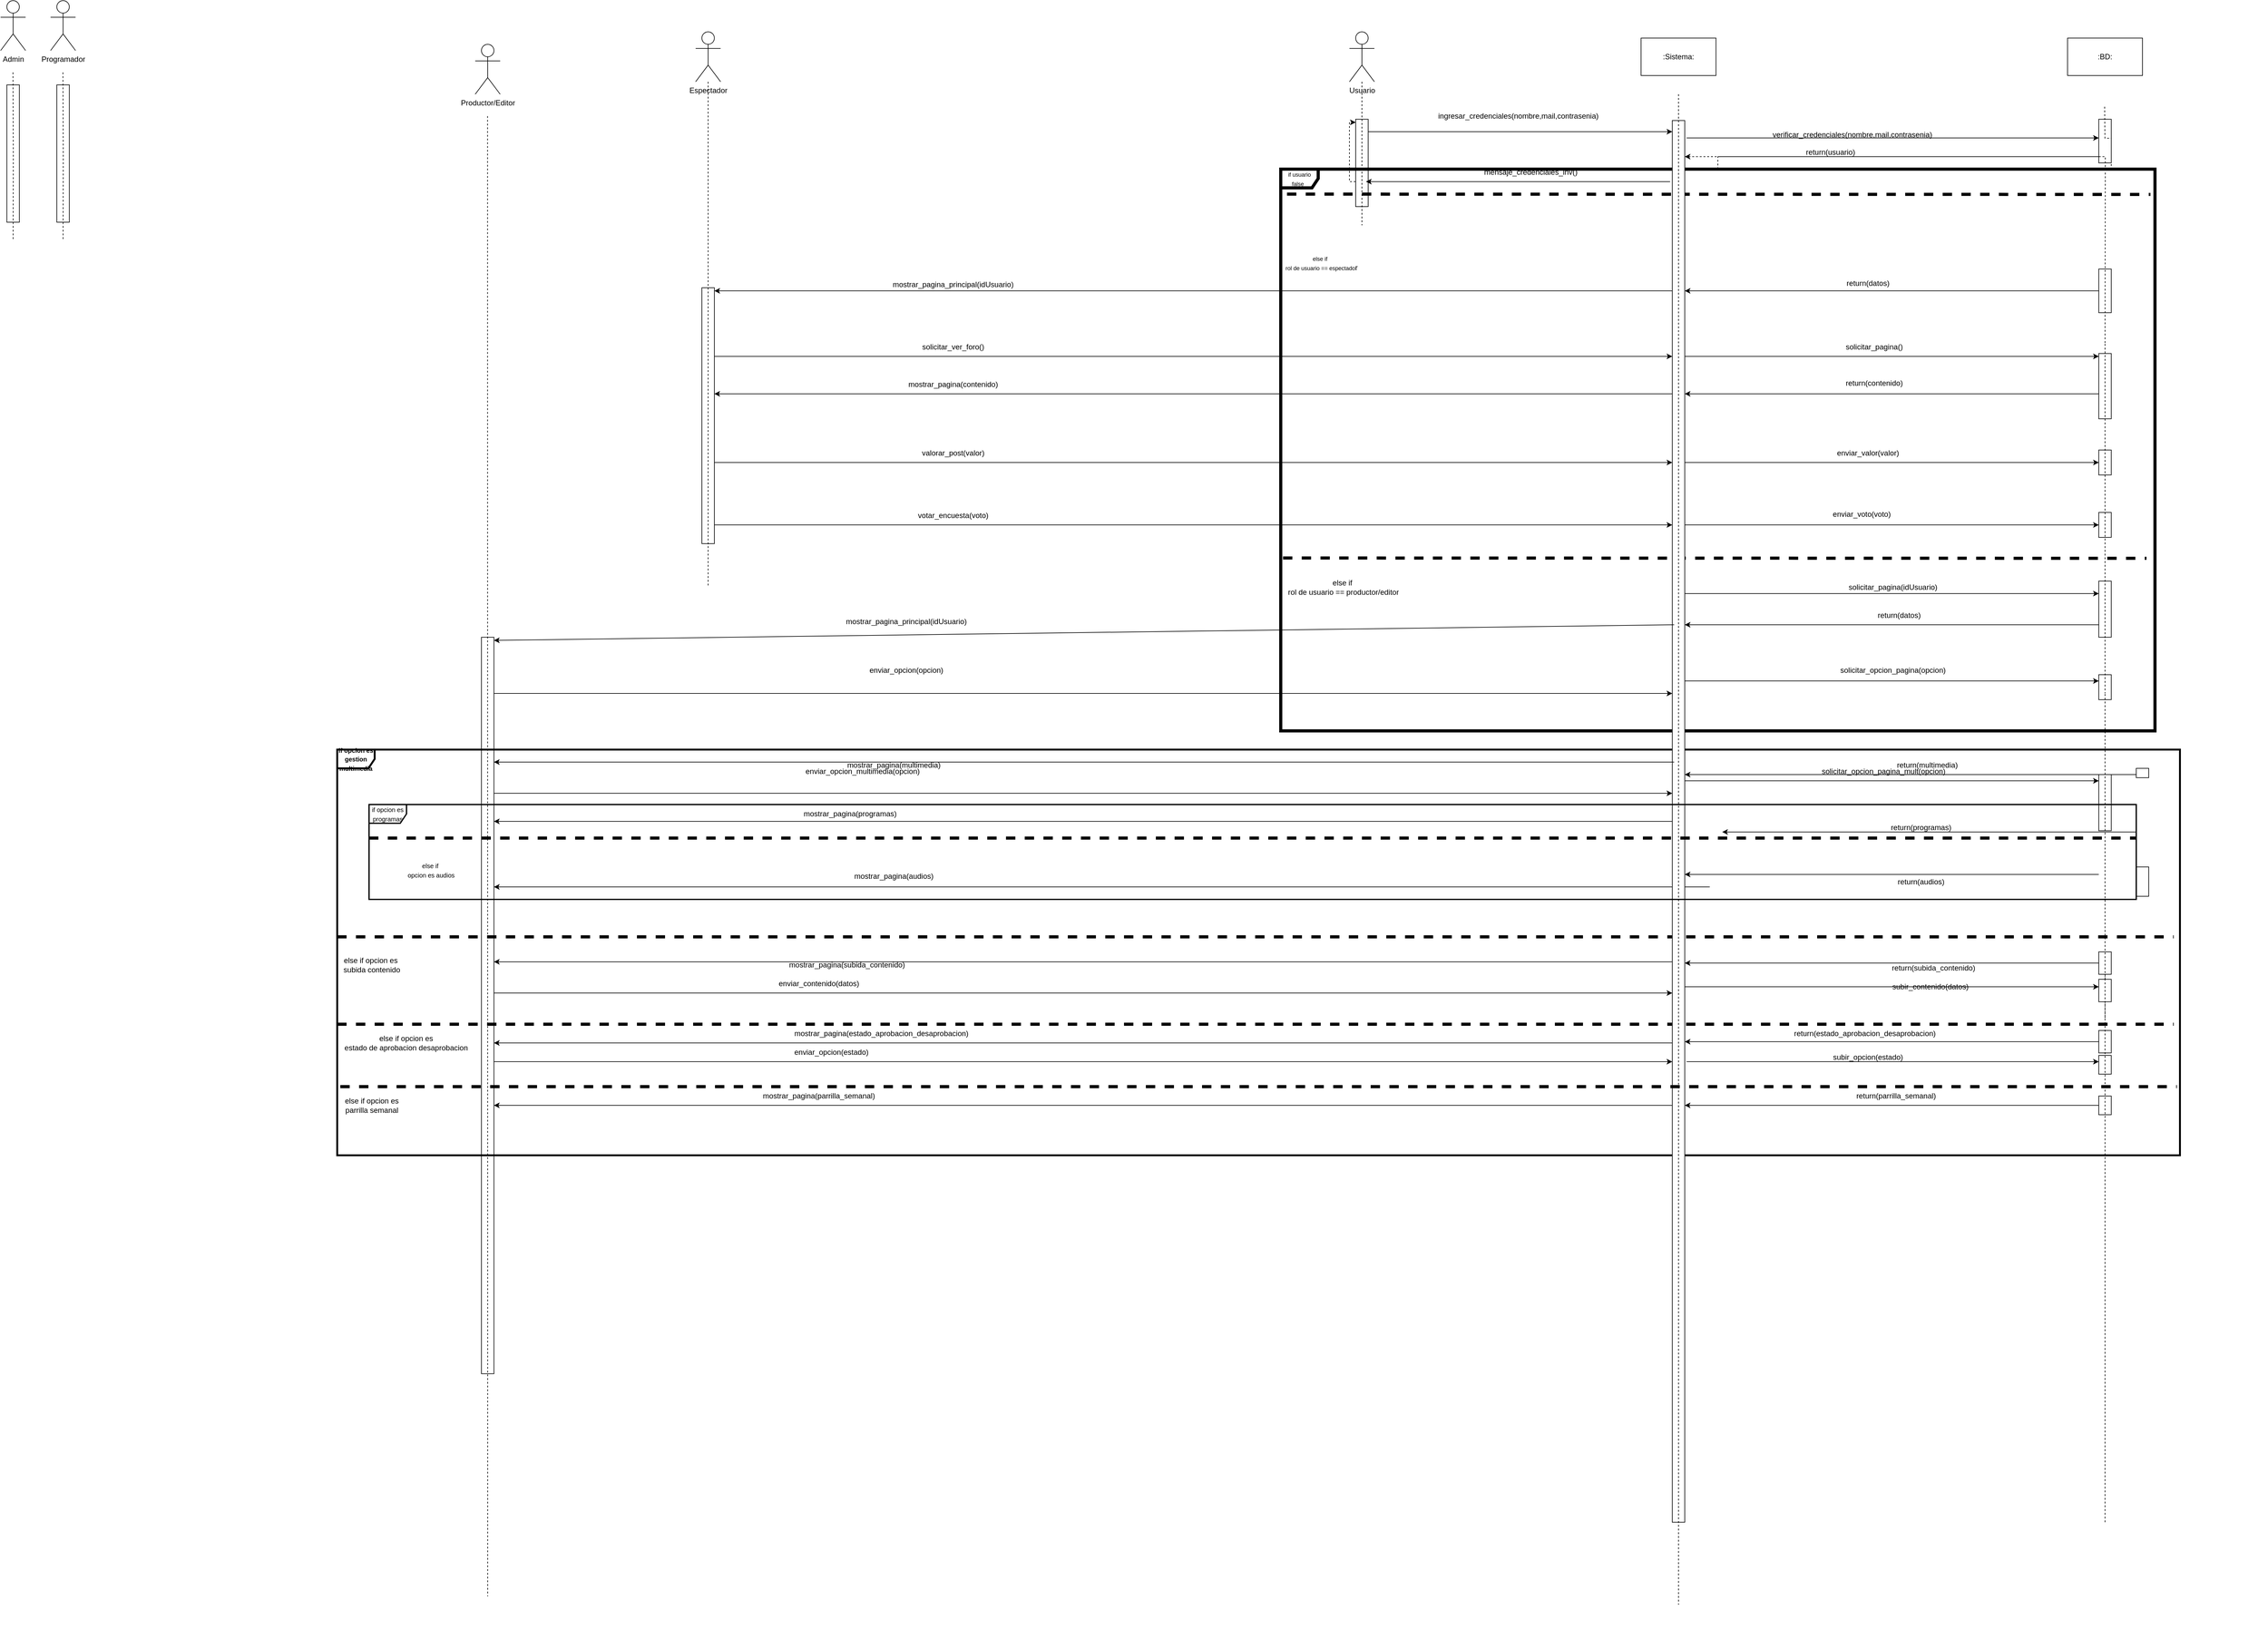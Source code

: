 <mxfile version="21.2.1" type="device">
  <diagram name="Página-1" id="pKiBWAQqA6CVJeAdgmXw">
    <mxGraphModel dx="8241" dy="3440" grid="1" gridSize="10" guides="1" tooltips="1" connect="1" arrows="1" fold="1" page="1" pageScale="1" pageWidth="827" pageHeight="1169" math="0" shadow="0">
      <root>
        <mxCell id="0" />
        <mxCell id="1" parent="0" />
        <mxCell id="tfNulbdYhHlzAYKFBbu_-43" value="" style="html=1;points=[];perimeter=orthogonalPerimeter;outlineConnect=0;targetShapes=umlLifeline;portConstraint=eastwest;newEdgeStyle={&quot;edgeStyle&quot;:&quot;elbowEdgeStyle&quot;,&quot;elbow&quot;:&quot;vertical&quot;,&quot;curved&quot;:0,&quot;rounded&quot;:0};" vertex="1" parent="1">
          <mxGeometry x="1440" y="1718" width="20" height="36" as="geometry" />
        </mxCell>
        <mxCell id="tfNulbdYhHlzAYKFBbu_-37" value="" style="html=1;points=[];perimeter=orthogonalPerimeter;outlineConnect=0;targetShapes=umlLifeline;portConstraint=eastwest;newEdgeStyle={&quot;edgeStyle&quot;:&quot;elbowEdgeStyle&quot;,&quot;elbow&quot;:&quot;vertical&quot;,&quot;curved&quot;:0,&quot;rounded&quot;:0};" vertex="1" parent="1">
          <mxGeometry x="1440" y="1674" width="20" height="36" as="geometry" />
        </mxCell>
        <mxCell id="BbnArA_xWf4wiXlr_4ND-65" value="" style="html=1;points=[];perimeter=orthogonalPerimeter;outlineConnect=0;targetShapes=umlLifeline;portConstraint=eastwest;newEdgeStyle={&quot;edgeStyle&quot;:&quot;elbowEdgeStyle&quot;,&quot;elbow&quot;:&quot;vertical&quot;,&quot;curved&quot;:0,&quot;rounded&quot;:0};" parent="1" vertex="1">
          <mxGeometry x="1440" y="1390" width="20" height="90" as="geometry" />
        </mxCell>
        <mxCell id="BbnArA_xWf4wiXlr_4ND-52" value="" style="html=1;points=[];perimeter=orthogonalPerimeter;outlineConnect=0;targetShapes=umlLifeline;portConstraint=eastwest;newEdgeStyle={&quot;edgeStyle&quot;:&quot;elbowEdgeStyle&quot;,&quot;elbow&quot;:&quot;vertical&quot;,&quot;curved&quot;:0,&quot;rounded&quot;:0};" parent="1" vertex="1">
          <mxGeometry x="1440" y="1230" width="20" height="40" as="geometry" />
        </mxCell>
        <mxCell id="BbnArA_xWf4wiXlr_4ND-39" value="" style="html=1;points=[];perimeter=orthogonalPerimeter;outlineConnect=0;targetShapes=umlLifeline;portConstraint=eastwest;newEdgeStyle={&quot;edgeStyle&quot;:&quot;elbowEdgeStyle&quot;,&quot;elbow&quot;:&quot;vertical&quot;,&quot;curved&quot;:0,&quot;rounded&quot;:0};" parent="1" vertex="1">
          <mxGeometry x="1440" y="1080" width="20" height="90" as="geometry" />
        </mxCell>
        <mxCell id="BbnArA_xWf4wiXlr_4ND-2" style="edgeStyle=orthogonalEdgeStyle;rounded=0;orthogonalLoop=1;jettySize=auto;html=1;curved=0;" parent="1" source="YQrRjfU5tZ9RThso51NI-51" target="YQrRjfU5tZ9RThso51NI-13" edge="1">
          <mxGeometry relative="1" as="geometry">
            <mxPoint x="565" y="615" as="targetPoint" />
            <Array as="points">
              <mxPoint y="720" />
              <mxPoint y="720" />
            </Array>
          </mxGeometry>
        </mxCell>
        <mxCell id="BbnArA_xWf4wiXlr_4ND-24" style="edgeStyle=orthogonalEdgeStyle;rounded=0;orthogonalLoop=1;jettySize=auto;html=1;curved=0;exitX=1;exitY=1;exitDx=0;exitDy=-5;exitPerimeter=0;" parent="1" source="YQrRjfU5tZ9RThso51NI-51" target="YQrRjfU5tZ9RThso51NI-13" edge="1">
          <mxGeometry relative="1" as="geometry">
            <mxPoint x="760" y="890" as="targetPoint" />
            <Array as="points">
              <mxPoint x="-777" y="890" />
            </Array>
          </mxGeometry>
        </mxCell>
        <mxCell id="BbnArA_xWf4wiXlr_4ND-29" style="edgeStyle=orthogonalEdgeStyle;rounded=0;orthogonalLoop=1;jettySize=auto;html=1;curved=0;exitX=1;exitY=1;exitDx=0;exitDy=-5;exitPerimeter=0;" parent="1" source="YQrRjfU5tZ9RThso51NI-51" target="YQrRjfU5tZ9RThso51NI-13" edge="1">
          <mxGeometry relative="1" as="geometry">
            <Array as="points">
              <mxPoint x="-777" y="990" />
            </Array>
          </mxGeometry>
        </mxCell>
        <mxCell id="YQrRjfU5tZ9RThso51NI-51" value="" style="html=1;points=[[0,0,0,0,5],[0,1,0,0,-5],[1,0,0,0,5],[1,1,0,0,-5]];perimeter=orthogonalPerimeter;outlineConnect=0;targetShapes=umlLifeline;portConstraint=eastwest;newEdgeStyle={&quot;curved&quot;:0,&quot;rounded&quot;:0};container=0;" parent="1" vertex="1">
          <mxGeometry x="-797" y="610" width="20" height="410" as="geometry" />
        </mxCell>
        <mxCell id="YQrRjfU5tZ9RThso51NI-1" value=":Sistema:" style="rounded=0;whiteSpace=wrap;html=1;" parent="1" vertex="1">
          <mxGeometry x="707" y="210" width="120" height="60" as="geometry" />
        </mxCell>
        <mxCell id="YQrRjfU5tZ9RThso51NI-2" value=":BD:" style="rounded=0;whiteSpace=wrap;html=1;" parent="1" vertex="1">
          <mxGeometry x="1390" y="210" width="120" height="60" as="geometry" />
        </mxCell>
        <mxCell id="YQrRjfU5tZ9RThso51NI-3" value="Usuario" style="shape=umlActor;verticalLabelPosition=bottom;verticalAlign=top;html=1;outlineConnect=0;" parent="1" vertex="1">
          <mxGeometry x="240" y="200" width="40" height="80" as="geometry" />
        </mxCell>
        <mxCell id="YQrRjfU5tZ9RThso51NI-8" value="" style="html=1;points=[[0,0,0,0,5],[0,1,0,0,-5],[1,0,0,0,5],[1,1,0,0,-5]];perimeter=orthogonalPerimeter;outlineConnect=0;targetShapes=umlLifeline;portConstraint=eastwest;newEdgeStyle={&quot;curved&quot;:0,&quot;rounded&quot;:0};" parent="1" vertex="1">
          <mxGeometry x="250" y="340" width="20" height="140" as="geometry" />
        </mxCell>
        <mxCell id="YQrRjfU5tZ9RThso51NI-11" value="" style="edgeStyle=orthogonalEdgeStyle;rounded=0;orthogonalLoop=1;jettySize=auto;html=1;dashed=1;endArrow=none;endFill=0;" parent="1" source="YQrRjfU5tZ9RThso51NI-3" edge="1">
          <mxGeometry relative="1" as="geometry">
            <mxPoint x="260" y="510" as="targetPoint" />
            <mxPoint x="259.8" y="320" as="sourcePoint" />
          </mxGeometry>
        </mxCell>
        <mxCell id="YQrRjfU5tZ9RThso51NI-21" style="edgeStyle=orthogonalEdgeStyle;rounded=0;orthogonalLoop=1;jettySize=auto;html=1;curved=0;" parent="1" target="YQrRjfU5tZ9RThso51NI-15" edge="1">
          <mxGeometry relative="1" as="geometry">
            <mxPoint x="1372.5" y="360" as="targetPoint" />
            <mxPoint x="780" y="370" as="sourcePoint" />
            <Array as="points">
              <mxPoint x="1260" y="370" />
              <mxPoint x="1260" y="370" />
            </Array>
          </mxGeometry>
        </mxCell>
        <mxCell id="YQrRjfU5tZ9RThso51NI-29" style="edgeStyle=orthogonalEdgeStyle;rounded=0;orthogonalLoop=1;jettySize=auto;html=1;curved=0;" parent="1" edge="1">
          <mxGeometry relative="1" as="geometry">
            <mxPoint x="266.5" y="440" as="targetPoint" />
            <mxPoint x="753.5" y="440" as="sourcePoint" />
          </mxGeometry>
        </mxCell>
        <mxCell id="YQrRjfU5tZ9RThso51NI-89" style="edgeStyle=orthogonalEdgeStyle;rounded=0;orthogonalLoop=1;jettySize=auto;html=1;curved=0;entryX=1;entryY=0;entryDx=0;entryDy=5;entryPerimeter=0;" parent="1" source="YQrRjfU5tZ9RThso51NI-13" target="YQrRjfU5tZ9RThso51NI-51" edge="1">
          <mxGeometry relative="1" as="geometry">
            <mxPoint x="352.561" y="720" as="targetPoint" />
            <Array as="points">
              <mxPoint x="370" y="615" />
              <mxPoint x="370" y="615" />
            </Array>
          </mxGeometry>
        </mxCell>
        <mxCell id="YQrRjfU5tZ9RThso51NI-24" style="edgeStyle=orthogonalEdgeStyle;rounded=0;orthogonalLoop=1;jettySize=auto;html=1;curved=0;dashed=1;" parent="1" source="YQrRjfU5tZ9RThso51NI-15" target="YQrRjfU5tZ9RThso51NI-13" edge="1">
          <mxGeometry relative="1" as="geometry">
            <mxPoint x="1100" y="470" as="targetPoint" />
            <mxPoint x="1430" y="390" as="sourcePoint" />
            <Array as="points">
              <mxPoint x="1090" y="400" />
              <mxPoint x="1090" y="400" />
            </Array>
          </mxGeometry>
        </mxCell>
        <mxCell id="YQrRjfU5tZ9RThso51NI-18" value="ingresar_credenciales(nombre,mail,contrasenia)" style="text;html=1;align=center;verticalAlign=middle;resizable=0;points=[];autosize=1;strokeColor=none;fillColor=none;" parent="1" vertex="1">
          <mxGeometry x="370" y="320" width="280" height="30" as="geometry" />
        </mxCell>
        <mxCell id="YQrRjfU5tZ9RThso51NI-19" style="edgeStyle=orthogonalEdgeStyle;rounded=0;orthogonalLoop=1;jettySize=auto;html=1;curved=0;" parent="1" source="YQrRjfU5tZ9RThso51NI-8" target="YQrRjfU5tZ9RThso51NI-13" edge="1">
          <mxGeometry relative="1" as="geometry">
            <Array as="points">
              <mxPoint x="390" y="360" />
              <mxPoint x="390" y="360" />
            </Array>
            <mxPoint x="750" y="345" as="targetPoint" />
          </mxGeometry>
        </mxCell>
        <mxCell id="YQrRjfU5tZ9RThso51NI-22" value="verificar_credenciales(nombre,mail,contrasenia)" style="text;html=1;align=center;verticalAlign=middle;resizable=0;points=[];autosize=1;strokeColor=none;fillColor=none;" parent="1" vertex="1">
          <mxGeometry x="905" y="350" width="280" height="30" as="geometry" />
        </mxCell>
        <mxCell id="YQrRjfU5tZ9RThso51NI-26" value="return(usuario)" style="text;html=1;align=center;verticalAlign=middle;resizable=0;points=[];autosize=1;strokeColor=none;fillColor=none;" parent="1" vertex="1">
          <mxGeometry x="960" y="378" width="100" height="30" as="geometry" />
        </mxCell>
        <mxCell id="YQrRjfU5tZ9RThso51NI-27" value="&lt;font style=&quot;font-size: 9px;&quot;&gt;if usuario false&amp;nbsp;&amp;nbsp;&lt;/font&gt;" style="shape=umlFrame;whiteSpace=wrap;html=1;pointerEvents=0;strokeWidth=5;" parent="1" vertex="1">
          <mxGeometry x="130" y="420" width="1400" height="900" as="geometry" />
        </mxCell>
        <mxCell id="YQrRjfU5tZ9RThso51NI-30" value="mensaje_credenciales_inv()" style="text;html=1;align=center;verticalAlign=middle;resizable=0;points=[];autosize=1;strokeColor=none;fillColor=none;" parent="1" vertex="1">
          <mxGeometry x="445" y="410" width="170" height="30" as="geometry" />
        </mxCell>
        <mxCell id="YQrRjfU5tZ9RThso51NI-31" value="&lt;font style=&quot;font-size: 9px;&quot;&gt;else if&amp;nbsp;&amp;nbsp;&lt;/font&gt;&lt;div&gt;&lt;font style=&quot;font-size: 9px;&quot;&gt;rol de usuario == espectado&lt;/font&gt;r&lt;/div&gt;" style="text;html=1;align=center;verticalAlign=middle;resizable=0;points=[];autosize=1;strokeColor=none;fillColor=none;" parent="1" vertex="1">
          <mxGeometry x="125" y="550" width="140" height="40" as="geometry" />
        </mxCell>
        <mxCell id="YQrRjfU5tZ9RThso51NI-35" value="" style="endArrow=none;html=1;rounded=0;entryX=1.002;entryY=0.687;entryDx=0;entryDy=0;entryPerimeter=0;dashed=1;startSize=28;sourcePerimeterSpacing=5;curved=0;endSize=23;strokeWidth=5;" parent="1" edge="1">
          <mxGeometry width="50" height="50" relative="1" as="geometry">
            <mxPoint x="140" y="460" as="sourcePoint" />
            <mxPoint x="1522.76" y="460.53" as="targetPoint" />
          </mxGeometry>
        </mxCell>
        <mxCell id="YQrRjfU5tZ9RThso51NI-50" value="" style="endArrow=classic;html=1;rounded=0;entryX=0;entryY=0;entryDx=0;entryDy=5;entryPerimeter=0;dashed=1;" parent="1" target="YQrRjfU5tZ9RThso51NI-8" edge="1">
          <mxGeometry width="50" height="50" relative="1" as="geometry">
            <mxPoint x="250" y="440" as="sourcePoint" />
            <mxPoint x="240" y="350" as="targetPoint" />
            <Array as="points">
              <mxPoint x="240" y="440" />
              <mxPoint x="240" y="345" />
            </Array>
          </mxGeometry>
        </mxCell>
        <mxCell id="YQrRjfU5tZ9RThso51NI-62" value="" style="group" parent="1" connectable="0" vertex="1">
          <mxGeometry x="-1160" y="220" width="2870" height="2570" as="geometry" />
        </mxCell>
        <mxCell id="YQrRjfU5tZ9RThso51NI-63" value="" style="html=1;points=[[0,0,0,0,5],[0,1,0,0,-5],[1,0,0,0,5],[1,1,0,0,-5]];perimeter=orthogonalPerimeter;outlineConnect=0;targetShapes=umlLifeline;portConstraint=eastwest;newEdgeStyle={&quot;curved&quot;:0,&quot;rounded&quot;:0};" parent="YQrRjfU5tZ9RThso51NI-62" vertex="1">
          <mxGeometry x="10" y="950" width="20" height="1180" as="geometry" />
        </mxCell>
        <mxCell id="YQrRjfU5tZ9RThso51NI-64" value="" style="edgeStyle=orthogonalEdgeStyle;rounded=0;orthogonalLoop=1;jettySize=auto;html=1;dashed=1;endArrow=none;endFill=0;" parent="YQrRjfU5tZ9RThso51NI-62" edge="1">
          <mxGeometry relative="1" as="geometry">
            <mxPoint x="20" y="2486.667" as="targetPoint" />
            <mxPoint x="19.8" y="115" as="sourcePoint" />
            <Array as="points">
              <mxPoint x="20" y="480" />
              <mxPoint x="20" y="480" />
            </Array>
          </mxGeometry>
        </mxCell>
        <mxCell id="YQrRjfU5tZ9RThso51NI-65" value="Productor/Editor" style="shape=umlActor;verticalLabelPosition=bottom;verticalAlign=top;html=1;outlineConnect=0;" parent="YQrRjfU5tZ9RThso51NI-62" vertex="1">
          <mxGeometry width="40" height="80" as="geometry" />
        </mxCell>
        <mxCell id="BbnArA_xWf4wiXlr_4ND-49" value="" style="endArrow=classic;html=1;rounded=0;" parent="YQrRjfU5tZ9RThso51NI-62" target="YQrRjfU5tZ9RThso51NI-13" edge="1">
          <mxGeometry width="50" height="50" relative="1" as="geometry">
            <mxPoint x="30" y="1040" as="sourcePoint" />
            <mxPoint x="80" y="990" as="targetPoint" />
          </mxGeometry>
        </mxCell>
        <mxCell id="BbnArA_xWf4wiXlr_4ND-63" value="" style="endArrow=classic;html=1;rounded=0;" parent="YQrRjfU5tZ9RThso51NI-62" target="YQrRjfU5tZ9RThso51NI-13" edge="1">
          <mxGeometry width="50" height="50" relative="1" as="geometry">
            <mxPoint x="30" y="1200" as="sourcePoint" />
            <mxPoint x="80" y="1150" as="targetPoint" />
          </mxGeometry>
        </mxCell>
        <mxCell id="tfNulbdYhHlzAYKFBbu_-5" value="" style="endArrow=classic;html=1;rounded=0;" edge="1" parent="YQrRjfU5tZ9RThso51NI-62">
          <mxGeometry width="50" height="50" relative="1" as="geometry">
            <mxPoint x="1977" y="1350" as="sourcePoint" />
            <mxPoint x="30.0" y="1350" as="targetPoint" />
            <Array as="points">
              <mxPoint x="1000" y="1350" />
            </Array>
          </mxGeometry>
        </mxCell>
        <mxCell id="tfNulbdYhHlzAYKFBbu_-6" value="mostrar_pagina(audios)" style="text;html=1;align=center;verticalAlign=middle;resizable=0;points=[];autosize=1;strokeColor=none;fillColor=none;" vertex="1" parent="YQrRjfU5tZ9RThso51NI-62">
          <mxGeometry x="595" y="1318" width="150" height="30" as="geometry" />
        </mxCell>
        <mxCell id="tfNulbdYhHlzAYKFBbu_-13" value="&lt;font style=&quot;font-size: 10px;&quot;&gt;else if&amp;nbsp;&lt;br&gt;opcion es audios&lt;/font&gt;" style="text;html=1;align=center;verticalAlign=middle;resizable=0;points=[];autosize=1;strokeColor=none;fillColor=none;" vertex="1" parent="YQrRjfU5tZ9RThso51NI-62">
          <mxGeometry x="-121" y="1303" width="100" height="40" as="geometry" />
        </mxCell>
        <mxCell id="tfNulbdYhHlzAYKFBbu_-16" value="&lt;font style=&quot;font-size: 10px;&quot;&gt;&lt;b&gt;if opcion es gestion multimedia&lt;/b&gt;&lt;/font&gt;" style="shape=umlFrame;whiteSpace=wrap;html=1;pointerEvents=0;strokeWidth=3;" vertex="1" parent="YQrRjfU5tZ9RThso51NI-62">
          <mxGeometry x="-221" y="1130" width="2951" height="650" as="geometry" />
        </mxCell>
        <mxCell id="tfNulbdYhHlzAYKFBbu_-17" value="" style="endArrow=none;html=1;rounded=0;dashed=1;startSize=28;sourcePerimeterSpacing=5;curved=0;endSize=23;strokeWidth=5;exitX=0;exitY=0.354;exitDx=0;exitDy=0;exitPerimeter=0;" edge="1" parent="YQrRjfU5tZ9RThso51NI-62">
          <mxGeometry width="50" height="50" relative="1" as="geometry">
            <mxPoint x="-221" y="1430" as="sourcePoint" />
            <mxPoint x="2720" y="1430" as="targetPoint" />
          </mxGeometry>
        </mxCell>
        <mxCell id="tfNulbdYhHlzAYKFBbu_-20" value="else if opcion es&amp;nbsp;&lt;br&gt;subida contenido" style="text;html=1;align=center;verticalAlign=middle;resizable=0;points=[];autosize=1;strokeColor=none;fillColor=none;" vertex="1" parent="YQrRjfU5tZ9RThso51NI-62">
          <mxGeometry x="-221" y="1455" width="110" height="40" as="geometry" />
        </mxCell>
        <mxCell id="tfNulbdYhHlzAYKFBbu_-23" value="mostrar_pagina(multimedia)" style="text;html=1;align=center;verticalAlign=middle;resizable=0;points=[];autosize=1;strokeColor=none;fillColor=none;" vertex="1" parent="YQrRjfU5tZ9RThso51NI-62">
          <mxGeometry x="585" y="1140" width="170" height="30" as="geometry" />
        </mxCell>
        <mxCell id="BbnArA_xWf4wiXlr_4ND-72" style="edgeStyle=elbowEdgeStyle;rounded=0;orthogonalLoop=1;jettySize=auto;html=1;elbow=vertical;curved=0;" parent="YQrRjfU5tZ9RThso51NI-62" edge="1">
          <mxGeometry relative="1" as="geometry">
            <Array as="points">
              <mxPoint x="2150" y="1262" />
              <mxPoint x="2180" y="1262" />
              <mxPoint x="2330" y="1262" />
            </Array>
            <mxPoint x="2660" y="1262" as="sourcePoint" />
            <mxPoint x="1997" y="1262" as="targetPoint" />
          </mxGeometry>
        </mxCell>
        <mxCell id="BbnArA_xWf4wiXlr_4ND-73" value="return(programas)" style="text;html=1;align=center;verticalAlign=middle;resizable=0;points=[];autosize=1;strokeColor=none;fillColor=none;" parent="YQrRjfU5tZ9RThso51NI-62" vertex="1">
          <mxGeometry x="2255" y="1240" width="120" height="30" as="geometry" />
        </mxCell>
        <mxCell id="tfNulbdYhHlzAYKFBbu_-25" value="" style="html=1;points=[];perimeter=orthogonalPerimeter;outlineConnect=0;targetShapes=umlLifeline;portConstraint=eastwest;newEdgeStyle={&quot;edgeStyle&quot;:&quot;elbowEdgeStyle&quot;,&quot;elbow&quot;:&quot;vertical&quot;,&quot;curved&quot;:0,&quot;rounded&quot;:0};" vertex="1" parent="YQrRjfU5tZ9RThso51NI-62">
          <mxGeometry x="2660" y="1318" width="20" height="47" as="geometry" />
        </mxCell>
        <mxCell id="tfNulbdYhHlzAYKFBbu_-27" value="return(audios)" style="text;html=1;align=center;verticalAlign=middle;resizable=0;points=[];autosize=1;strokeColor=none;fillColor=none;" vertex="1" parent="YQrRjfU5tZ9RThso51NI-62">
          <mxGeometry x="2265" y="1326.5" width="100" height="30" as="geometry" />
        </mxCell>
        <mxCell id="tfNulbdYhHlzAYKFBbu_-29" value="mostrar_pagina(subida_contenido)" style="text;html=1;align=center;verticalAlign=middle;resizable=0;points=[];autosize=1;strokeColor=none;fillColor=none;" vertex="1" parent="YQrRjfU5tZ9RThso51NI-62">
          <mxGeometry x="490" y="1460" width="210" height="30" as="geometry" />
        </mxCell>
        <mxCell id="tfNulbdYhHlzAYKFBbu_-30" value="" style="endArrow=classic;html=1;rounded=0;" edge="1" parent="YQrRjfU5tZ9RThso51NI-62" target="YQrRjfU5tZ9RThso51NI-13">
          <mxGeometry width="50" height="50" relative="1" as="geometry">
            <mxPoint x="2660" y="1170" as="sourcePoint" />
            <mxPoint x="2550" y="1140" as="targetPoint" />
            <Array as="points">
              <mxPoint x="2180" y="1170" />
            </Array>
          </mxGeometry>
        </mxCell>
        <mxCell id="tfNulbdYhHlzAYKFBbu_-31" value="return(multimedia)" style="text;html=1;align=center;verticalAlign=middle;resizable=0;points=[];autosize=1;strokeColor=none;fillColor=none;" vertex="1" parent="YQrRjfU5tZ9RThso51NI-62">
          <mxGeometry x="2265" y="1140" width="120" height="30" as="geometry" />
        </mxCell>
        <mxCell id="tfNulbdYhHlzAYKFBbu_-32" value="" style="html=1;points=[];perimeter=orthogonalPerimeter;outlineConnect=0;targetShapes=umlLifeline;portConstraint=eastwest;newEdgeStyle={&quot;edgeStyle&quot;:&quot;elbowEdgeStyle&quot;,&quot;elbow&quot;:&quot;vertical&quot;,&quot;curved&quot;:0,&quot;rounded&quot;:0};" vertex="1" parent="YQrRjfU5tZ9RThso51NI-62">
          <mxGeometry x="2660" y="1160" width="20" height="15" as="geometry" />
        </mxCell>
        <mxCell id="tfNulbdYhHlzAYKFBbu_-39" value="return(subida_contenido)" style="text;html=1;align=center;verticalAlign=middle;resizable=0;points=[];autosize=1;strokeColor=none;fillColor=none;" vertex="1" parent="YQrRjfU5tZ9RThso51NI-62">
          <mxGeometry x="2255" y="1465" width="160" height="30" as="geometry" />
        </mxCell>
        <mxCell id="tfNulbdYhHlzAYKFBbu_-40" value="" style="endArrow=classic;html=1;rounded=0;" edge="1" parent="YQrRjfU5tZ9RThso51NI-62" target="YQrRjfU5tZ9RThso51NI-13">
          <mxGeometry width="50" height="50" relative="1" as="geometry">
            <mxPoint x="30" y="1520" as="sourcePoint" />
            <mxPoint x="80" y="1470" as="targetPoint" />
          </mxGeometry>
        </mxCell>
        <mxCell id="tfNulbdYhHlzAYKFBbu_-49" value="enviar_contenido(datos)" style="text;html=1;align=center;verticalAlign=middle;resizable=0;points=[];autosize=1;strokeColor=none;fillColor=none;" vertex="1" parent="YQrRjfU5tZ9RThso51NI-62">
          <mxGeometry x="475" y="1490" width="150" height="30" as="geometry" />
        </mxCell>
        <mxCell id="tfNulbdYhHlzAYKFBbu_-41" value="subir_contenido(datos)" style="text;html=1;align=center;verticalAlign=middle;resizable=0;points=[];autosize=1;strokeColor=none;fillColor=none;" vertex="1" parent="YQrRjfU5tZ9RThso51NI-62">
          <mxGeometry x="2255" y="1495" width="150" height="30" as="geometry" />
        </mxCell>
        <mxCell id="tfNulbdYhHlzAYKFBbu_-51" value="" style="endArrow=none;html=1;rounded=0;dashed=1;startSize=28;sourcePerimeterSpacing=5;curved=0;endSize=23;strokeWidth=5;" edge="1" parent="YQrRjfU5tZ9RThso51NI-62">
          <mxGeometry width="50" height="50" relative="1" as="geometry">
            <mxPoint x="-221" y="1570" as="sourcePoint" />
            <mxPoint x="2720" y="1570" as="targetPoint" />
          </mxGeometry>
        </mxCell>
        <mxCell id="tfNulbdYhHlzAYKFBbu_-53" value="" style="html=1;points=[];perimeter=orthogonalPerimeter;outlineConnect=0;targetShapes=umlLifeline;portConstraint=eastwest;newEdgeStyle={&quot;edgeStyle&quot;:&quot;elbowEdgeStyle&quot;,&quot;elbow&quot;:&quot;vertical&quot;,&quot;curved&quot;:0,&quot;rounded&quot;:0};" vertex="1" parent="YQrRjfU5tZ9RThso51NI-62">
          <mxGeometry x="2600" y="1580" width="20" height="36" as="geometry" />
        </mxCell>
        <mxCell id="tfNulbdYhHlzAYKFBbu_-55" value="return(estado_aprobacion_desaprobacion)" style="text;html=1;align=center;verticalAlign=middle;resizable=0;points=[];autosize=1;strokeColor=none;fillColor=none;" vertex="1" parent="YQrRjfU5tZ9RThso51NI-62">
          <mxGeometry x="2100" y="1570" width="250" height="30" as="geometry" />
        </mxCell>
        <mxCell id="tfNulbdYhHlzAYKFBbu_-57" value="" style="endArrow=classic;html=1;rounded=0;" edge="1" parent="YQrRjfU5tZ9RThso51NI-62">
          <mxGeometry width="50" height="50" relative="1" as="geometry">
            <mxPoint x="1920" y="1600" as="sourcePoint" />
            <mxPoint x="30" y="1600" as="targetPoint" />
          </mxGeometry>
        </mxCell>
        <mxCell id="tfNulbdYhHlzAYKFBbu_-60" value="mostrar_pagina(estado_aprobacion_desaprobacion)" style="text;html=1;align=center;verticalAlign=middle;resizable=0;points=[];autosize=1;strokeColor=none;fillColor=none;" vertex="1" parent="YQrRjfU5tZ9RThso51NI-62">
          <mxGeometry x="500" y="1570" width="300" height="30" as="geometry" />
        </mxCell>
        <mxCell id="tfNulbdYhHlzAYKFBbu_-61" value="" style="endArrow=classic;html=1;rounded=0;" edge="1" parent="YQrRjfU5tZ9RThso51NI-62" target="YQrRjfU5tZ9RThso51NI-13">
          <mxGeometry width="50" height="50" relative="1" as="geometry">
            <mxPoint x="30" y="1630" as="sourcePoint" />
            <mxPoint x="1910" y="1630" as="targetPoint" />
          </mxGeometry>
        </mxCell>
        <mxCell id="tfNulbdYhHlzAYKFBbu_-62" value="enviar_opcion(estado)" style="text;html=1;align=center;verticalAlign=middle;resizable=0;points=[];autosize=1;strokeColor=none;fillColor=none;" vertex="1" parent="YQrRjfU5tZ9RThso51NI-62">
          <mxGeometry x="500" y="1600" width="140" height="30" as="geometry" />
        </mxCell>
        <mxCell id="tfNulbdYhHlzAYKFBbu_-64" value="" style="endArrow=classic;html=1;rounded=0;" edge="1" parent="YQrRjfU5tZ9RThso51NI-62" target="tfNulbdYhHlzAYKFBbu_-65">
          <mxGeometry width="50" height="50" relative="1" as="geometry">
            <mxPoint x="1940" y="1630" as="sourcePoint" />
            <mxPoint x="2590.667" y="1630" as="targetPoint" />
          </mxGeometry>
        </mxCell>
        <mxCell id="tfNulbdYhHlzAYKFBbu_-65" value="" style="html=1;points=[];perimeter=orthogonalPerimeter;outlineConnect=0;targetShapes=umlLifeline;portConstraint=eastwest;newEdgeStyle={&quot;edgeStyle&quot;:&quot;elbowEdgeStyle&quot;,&quot;elbow&quot;:&quot;vertical&quot;,&quot;curved&quot;:0,&quot;rounded&quot;:0};" vertex="1" parent="YQrRjfU5tZ9RThso51NI-62">
          <mxGeometry x="2600" y="1620" width="20" height="30" as="geometry" />
        </mxCell>
        <mxCell id="tfNulbdYhHlzAYKFBbu_-66" value="subir_opcion(estado)" style="text;html=1;align=center;verticalAlign=middle;resizable=0;points=[];autosize=1;strokeColor=none;fillColor=none;" vertex="1" parent="YQrRjfU5tZ9RThso51NI-62">
          <mxGeometry x="2160" y="1608" width="140" height="30" as="geometry" />
        </mxCell>
        <mxCell id="tfNulbdYhHlzAYKFBbu_-68" value="else if opcion es&lt;br&gt;estado de aprobacion desaprobacion" style="text;html=1;align=center;verticalAlign=middle;resizable=0;points=[];autosize=1;strokeColor=none;fillColor=none;" vertex="1" parent="YQrRjfU5tZ9RThso51NI-62">
          <mxGeometry x="-221" y="1580" width="220" height="40" as="geometry" />
        </mxCell>
        <mxCell id="tfNulbdYhHlzAYKFBbu_-69" value="else if opcion es&lt;br&gt;parrilla semanal" style="text;html=1;align=center;verticalAlign=middle;resizable=0;points=[];autosize=1;strokeColor=none;fillColor=none;" vertex="1" parent="YQrRjfU5tZ9RThso51NI-62">
          <mxGeometry x="-221" y="1680" width="110" height="40" as="geometry" />
        </mxCell>
        <mxCell id="tfNulbdYhHlzAYKFBbu_-74" value="" style="html=1;points=[];perimeter=orthogonalPerimeter;outlineConnect=0;targetShapes=umlLifeline;portConstraint=eastwest;newEdgeStyle={&quot;edgeStyle&quot;:&quot;elbowEdgeStyle&quot;,&quot;elbow&quot;:&quot;vertical&quot;,&quot;curved&quot;:0,&quot;rounded&quot;:0};" vertex="1" parent="YQrRjfU5tZ9RThso51NI-62">
          <mxGeometry x="2600" y="1685" width="20" height="30" as="geometry" />
        </mxCell>
        <mxCell id="tfNulbdYhHlzAYKFBbu_-76" value="return(parrilla_semanal)" style="text;html=1;align=center;verticalAlign=middle;resizable=0;points=[];autosize=1;strokeColor=none;fillColor=none;" vertex="1" parent="YQrRjfU5tZ9RThso51NI-62">
          <mxGeometry x="2200" y="1670" width="150" height="30" as="geometry" />
        </mxCell>
        <mxCell id="tfNulbdYhHlzAYKFBbu_-77" value="" style="endArrow=classic;html=1;rounded=0;" edge="1" parent="YQrRjfU5tZ9RThso51NI-62" target="YQrRjfU5tZ9RThso51NI-63">
          <mxGeometry width="50" height="50" relative="1" as="geometry">
            <mxPoint x="1920" y="1700" as="sourcePoint" />
            <mxPoint x="1760" y="1680" as="targetPoint" />
          </mxGeometry>
        </mxCell>
        <mxCell id="tfNulbdYhHlzAYKFBbu_-78" value="mostrar_pagina(parrilla_semanal)" style="text;html=1;align=center;verticalAlign=middle;resizable=0;points=[];autosize=1;strokeColor=none;fillColor=none;" vertex="1" parent="YQrRjfU5tZ9RThso51NI-62">
          <mxGeometry x="450" y="1670" width="200" height="30" as="geometry" />
        </mxCell>
        <mxCell id="YQrRjfU5tZ9RThso51NI-66" value="" style="group" parent="1" connectable="0" vertex="1">
          <mxGeometry x="-1840" y="150" width="40" height="385" as="geometry" />
        </mxCell>
        <mxCell id="YQrRjfU5tZ9RThso51NI-67" value="" style="html=1;points=[[0,0,0,0,5],[0,1,0,0,-5],[1,0,0,0,5],[1,1,0,0,-5]];perimeter=orthogonalPerimeter;outlineConnect=0;targetShapes=umlLifeline;portConstraint=eastwest;newEdgeStyle={&quot;curved&quot;:0,&quot;rounded&quot;:0};" parent="YQrRjfU5tZ9RThso51NI-66" vertex="1">
          <mxGeometry x="10" y="135" width="20" height="220" as="geometry" />
        </mxCell>
        <mxCell id="YQrRjfU5tZ9RThso51NI-68" value="" style="edgeStyle=orthogonalEdgeStyle;rounded=0;orthogonalLoop=1;jettySize=auto;html=1;dashed=1;endArrow=none;endFill=0;" parent="YQrRjfU5tZ9RThso51NI-66" edge="1">
          <mxGeometry relative="1" as="geometry">
            <mxPoint x="20" y="385" as="targetPoint" />
            <mxPoint x="19.8" y="115" as="sourcePoint" />
          </mxGeometry>
        </mxCell>
        <mxCell id="YQrRjfU5tZ9RThso51NI-69" value="Programador" style="shape=umlActor;verticalLabelPosition=bottom;verticalAlign=top;html=1;outlineConnect=0;" parent="YQrRjfU5tZ9RThso51NI-66" vertex="1">
          <mxGeometry width="40" height="80" as="geometry" />
        </mxCell>
        <mxCell id="YQrRjfU5tZ9RThso51NI-70" value="" style="group" parent="1" connectable="0" vertex="1">
          <mxGeometry x="-1920" y="150" width="40" height="385" as="geometry" />
        </mxCell>
        <mxCell id="YQrRjfU5tZ9RThso51NI-71" value="" style="html=1;points=[[0,0,0,0,5],[0,1,0,0,-5],[1,0,0,0,5],[1,1,0,0,-5]];perimeter=orthogonalPerimeter;outlineConnect=0;targetShapes=umlLifeline;portConstraint=eastwest;newEdgeStyle={&quot;curved&quot;:0,&quot;rounded&quot;:0};" parent="YQrRjfU5tZ9RThso51NI-70" vertex="1">
          <mxGeometry x="10" y="135" width="20" height="220" as="geometry" />
        </mxCell>
        <mxCell id="YQrRjfU5tZ9RThso51NI-72" value="" style="edgeStyle=orthogonalEdgeStyle;rounded=0;orthogonalLoop=1;jettySize=auto;html=1;dashed=1;endArrow=none;endFill=0;" parent="YQrRjfU5tZ9RThso51NI-70" edge="1">
          <mxGeometry relative="1" as="geometry">
            <mxPoint x="20" y="385" as="targetPoint" />
            <mxPoint x="19.8" y="115" as="sourcePoint" />
          </mxGeometry>
        </mxCell>
        <mxCell id="YQrRjfU5tZ9RThso51NI-73" value="Admin" style="shape=umlActor;verticalLabelPosition=bottom;verticalAlign=top;html=1;outlineConnect=0;" parent="YQrRjfU5tZ9RThso51NI-70" vertex="1">
          <mxGeometry width="40" height="80" as="geometry" />
        </mxCell>
        <mxCell id="YQrRjfU5tZ9RThso51NI-55" value="Espectador" style="shape=umlActor;verticalLabelPosition=bottom;verticalAlign=top;html=1;outlineConnect=0;container=0;" parent="1" vertex="1">
          <mxGeometry x="-807" y="200" width="40" height="80" as="geometry" />
        </mxCell>
        <mxCell id="YQrRjfU5tZ9RThso51NI-52" value="" style="edgeStyle=orthogonalEdgeStyle;rounded=0;orthogonalLoop=1;jettySize=auto;html=1;dashed=1;endArrow=none;endFill=0;" parent="1" source="YQrRjfU5tZ9RThso51NI-55" edge="1">
          <mxGeometry relative="1" as="geometry">
            <mxPoint x="-787" y="1090" as="targetPoint" />
            <mxPoint x="-777.2" y="387.208" as="sourcePoint" />
            <Array as="points">
              <mxPoint x="-787" y="1090" />
              <mxPoint x="-787" y="1090" />
            </Array>
          </mxGeometry>
        </mxCell>
        <mxCell id="YQrRjfU5tZ9RThso51NI-91" value="mostrar_pagina_principal(idUsuario)" style="text;html=1;align=center;verticalAlign=middle;resizable=0;points=[];autosize=1;strokeColor=none;fillColor=none;" parent="1" vertex="1">
          <mxGeometry x="-505" y="590" width="220" height="30" as="geometry" />
        </mxCell>
        <mxCell id="YQrRjfU5tZ9RThso51NI-15" value="" style="html=1;points=[[0,0,0,0,5],[0,1,0,0,-5],[1,0,0,0,5],[1,1,0,0,-5]];perimeter=orthogonalPerimeter;outlineConnect=0;targetShapes=umlLifeline;portConstraint=eastwest;newEdgeStyle={&quot;curved&quot;:0,&quot;rounded&quot;:0};" parent="1" vertex="1">
          <mxGeometry x="1440" y="340" width="20" height="70" as="geometry" />
        </mxCell>
        <mxCell id="YQrRjfU5tZ9RThso51NI-16" value="" style="edgeStyle=orthogonalEdgeStyle;rounded=0;orthogonalLoop=1;jettySize=auto;html=1;dashed=1;endArrow=none;endFill=0;entryX=0.95;entryY=0.002;entryDx=0;entryDy=0;entryPerimeter=0;" parent="1" target="YQrRjfU5tZ9RThso51NI-27" edge="1">
          <mxGeometry relative="1" as="geometry">
            <mxPoint x="1450" y="410" as="targetPoint" />
            <mxPoint x="1449.41" y="320" as="sourcePoint" />
          </mxGeometry>
        </mxCell>
        <mxCell id="BbnArA_xWf4wiXlr_4ND-15" style="edgeStyle=orthogonalEdgeStyle;rounded=0;orthogonalLoop=1;jettySize=auto;html=1;curved=0;exitX=0;exitY=1;exitDx=0;exitDy=-5;exitPerimeter=0;" parent="1" source="BbnArA_xWf4wiXlr_4ND-7" target="YQrRjfU5tZ9RThso51NI-13" edge="1">
          <mxGeometry relative="1" as="geometry">
            <mxPoint x="780" y="740" as="targetPoint" />
            <Array as="points">
              <mxPoint x="1440" y="780" />
            </Array>
          </mxGeometry>
        </mxCell>
        <mxCell id="BbnArA_xWf4wiXlr_4ND-13" value="solicitar_ver_foro()" style="text;html=1;align=center;verticalAlign=middle;resizable=0;points=[];autosize=1;strokeColor=none;fillColor=none;" parent="1" vertex="1">
          <mxGeometry x="-455" y="690" width="120" height="30" as="geometry" />
        </mxCell>
        <mxCell id="BbnArA_xWf4wiXlr_4ND-14" value="solicitar_pagina()" style="text;html=1;align=center;verticalAlign=middle;resizable=0;points=[];autosize=1;strokeColor=none;fillColor=none;" parent="1" vertex="1">
          <mxGeometry x="1025" y="690" width="110" height="30" as="geometry" />
        </mxCell>
        <mxCell id="BbnArA_xWf4wiXlr_4ND-12" style="edgeStyle=orthogonalEdgeStyle;rounded=0;orthogonalLoop=1;jettySize=auto;html=1;curved=0;exitX=1;exitY=1;exitDx=0;exitDy=-5;exitPerimeter=0;" parent="1" source="YQrRjfU5tZ9RThso51NI-13" target="BbnArA_xWf4wiXlr_4ND-7" edge="1">
          <mxGeometry relative="1" as="geometry">
            <mxPoint x="1435.238" y="720" as="targetPoint" />
            <Array as="points">
              <mxPoint x="777" y="720" />
            </Array>
          </mxGeometry>
        </mxCell>
        <mxCell id="BbnArA_xWf4wiXlr_4ND-16" value="return(contenido)" style="text;html=1;align=center;verticalAlign=middle;resizable=0;points=[];autosize=1;strokeColor=none;fillColor=none;" parent="1" vertex="1">
          <mxGeometry x="1025" y="748" width="110" height="30" as="geometry" />
        </mxCell>
        <mxCell id="BbnArA_xWf4wiXlr_4ND-17" style="edgeStyle=orthogonalEdgeStyle;rounded=0;orthogonalLoop=1;jettySize=auto;html=1;curved=0;exitX=0;exitY=1;exitDx=0;exitDy=-5;exitPerimeter=0;" parent="1" source="YQrRjfU5tZ9RThso51NI-13" target="YQrRjfU5tZ9RThso51NI-51" edge="1">
          <mxGeometry relative="1" as="geometry">
            <Array as="points">
              <mxPoint x="757" y="780" />
            </Array>
          </mxGeometry>
        </mxCell>
        <mxCell id="BbnArA_xWf4wiXlr_4ND-18" value="mostrar_pagina(contenido)" style="text;html=1;align=center;verticalAlign=middle;resizable=0;points=[];autosize=1;strokeColor=none;fillColor=none;" parent="1" vertex="1">
          <mxGeometry x="-480" y="750" width="170" height="30" as="geometry" />
        </mxCell>
        <mxCell id="BbnArA_xWf4wiXlr_4ND-22" style="edgeStyle=orthogonalEdgeStyle;rounded=0;orthogonalLoop=1;jettySize=auto;html=1;curved=0;" parent="1" source="BbnArA_xWf4wiXlr_4ND-20" target="YQrRjfU5tZ9RThso51NI-13" edge="1">
          <mxGeometry relative="1" as="geometry">
            <Array as="points">
              <mxPoint x="920" y="615" />
              <mxPoint x="920" y="615" />
            </Array>
          </mxGeometry>
        </mxCell>
        <mxCell id="BbnArA_xWf4wiXlr_4ND-20" value="" style="html=1;points=[[0,0,0,0,5],[0,1,0,0,-5],[1,0,0,0,5],[1,1,0,0,-5]];perimeter=orthogonalPerimeter;outlineConnect=0;targetShapes=umlLifeline;portConstraint=eastwest;newEdgeStyle={&quot;curved&quot;:0,&quot;rounded&quot;:0};" parent="1" vertex="1">
          <mxGeometry x="1440" y="580" width="20" height="70" as="geometry" />
        </mxCell>
        <mxCell id="BbnArA_xWf4wiXlr_4ND-21" value="" style="edgeStyle=orthogonalEdgeStyle;rounded=0;orthogonalLoop=1;jettySize=auto;html=1;dashed=1;endArrow=none;endFill=0;" parent="1" source="YQrRjfU5tZ9RThso51NI-27" edge="1">
          <mxGeometry relative="1" as="geometry">
            <mxPoint x="1450" y="700" as="targetPoint" />
            <mxPoint x="1449.41" y="570" as="sourcePoint" />
          </mxGeometry>
        </mxCell>
        <mxCell id="BbnArA_xWf4wiXlr_4ND-23" value="return(datos)" style="text;html=1;align=center;verticalAlign=middle;resizable=0;points=[];autosize=1;strokeColor=none;fillColor=none;" parent="1" vertex="1">
          <mxGeometry x="1025" y="588" width="90" height="30" as="geometry" />
        </mxCell>
        <mxCell id="BbnArA_xWf4wiXlr_4ND-25" value="valorar_post(valor)" style="text;html=1;align=center;verticalAlign=middle;resizable=0;points=[];autosize=1;strokeColor=none;fillColor=none;" parent="1" vertex="1">
          <mxGeometry x="-455" y="860" width="120" height="30" as="geometry" />
        </mxCell>
        <mxCell id="BbnArA_xWf4wiXlr_4ND-27" style="edgeStyle=orthogonalEdgeStyle;rounded=0;orthogonalLoop=1;jettySize=auto;html=1;curved=0;exitX=1;exitY=1;exitDx=0;exitDy=-5;exitPerimeter=0;" parent="1" source="YQrRjfU5tZ9RThso51NI-13" target="BbnArA_xWf4wiXlr_4ND-33" edge="1">
          <mxGeometry relative="1" as="geometry">
            <mxPoint x="1430" y="890" as="targetPoint" />
            <Array as="points">
              <mxPoint x="777" y="890" />
            </Array>
          </mxGeometry>
        </mxCell>
        <mxCell id="BbnArA_xWf4wiXlr_4ND-28" value="enviar_valor(valor)" style="text;html=1;align=center;verticalAlign=middle;resizable=0;points=[];autosize=1;strokeColor=none;fillColor=none;" parent="1" vertex="1">
          <mxGeometry x="1010" y="860" width="120" height="30" as="geometry" />
        </mxCell>
        <mxCell id="BbnArA_xWf4wiXlr_4ND-30" value="votar_encuesta(voto)" style="text;html=1;align=center;verticalAlign=middle;resizable=0;points=[];autosize=1;strokeColor=none;fillColor=none;" parent="1" vertex="1">
          <mxGeometry x="-465" y="960" width="140" height="30" as="geometry" />
        </mxCell>
        <mxCell id="BbnArA_xWf4wiXlr_4ND-31" style="edgeStyle=orthogonalEdgeStyle;rounded=0;orthogonalLoop=1;jettySize=auto;html=1;curved=0;exitX=1;exitY=1;exitDx=0;exitDy=-5;exitPerimeter=0;" parent="1" source="YQrRjfU5tZ9RThso51NI-13" target="BbnArA_xWf4wiXlr_4ND-34" edge="1">
          <mxGeometry relative="1" as="geometry">
            <mxPoint x="1430" y="990" as="targetPoint" />
            <Array as="points">
              <mxPoint x="777" y="990" />
            </Array>
          </mxGeometry>
        </mxCell>
        <mxCell id="BbnArA_xWf4wiXlr_4ND-36" value="enviar_voto(voto)" style="text;html=1;align=center;verticalAlign=middle;resizable=0;points=[];autosize=1;strokeColor=none;fillColor=none;" parent="1" vertex="1">
          <mxGeometry x="1000" y="958" width="120" height="30" as="geometry" />
        </mxCell>
        <mxCell id="BbnArA_xWf4wiXlr_4ND-37" value="else if&amp;nbsp;&lt;br&gt;rol de usuario == productor/editor" style="text;html=1;align=center;verticalAlign=middle;resizable=0;points=[];autosize=1;strokeColor=none;fillColor=none;" parent="1" vertex="1">
          <mxGeometry x="130" y="1070" width="200" height="40" as="geometry" />
        </mxCell>
        <mxCell id="BbnArA_xWf4wiXlr_4ND-38" value="" style="endArrow=none;html=1;rounded=0;entryX=1.002;entryY=0.687;entryDx=0;entryDy=0;entryPerimeter=0;dashed=1;startSize=28;sourcePerimeterSpacing=5;curved=0;endSize=23;strokeWidth=5;" parent="1" edge="1">
          <mxGeometry width="50" height="50" relative="1" as="geometry">
            <mxPoint x="133.62" y="1043" as="sourcePoint" />
            <mxPoint x="1516.38" y="1043.53" as="targetPoint" />
          </mxGeometry>
        </mxCell>
        <mxCell id="BbnArA_xWf4wiXlr_4ND-74" style="edgeStyle=orthogonalEdgeStyle;rounded=0;orthogonalLoop=1;jettySize=auto;html=1;curved=0;" parent="1" source="YQrRjfU5tZ9RThso51NI-13" target="YQrRjfU5tZ9RThso51NI-63" edge="1">
          <mxGeometry relative="1" as="geometry">
            <Array as="points">
              <mxPoint x="-380" y="1465" />
              <mxPoint x="-380" y="1465" />
            </Array>
          </mxGeometry>
        </mxCell>
        <mxCell id="YQrRjfU5tZ9RThso51NI-13" value="" style="html=1;points=[[0,0,0,0,5],[0,1,0,0,-5],[1,0,0,0,5],[1,1,0,0,-5]];perimeter=orthogonalPerimeter;outlineConnect=0;targetShapes=umlLifeline;portConstraint=eastwest;newEdgeStyle={&quot;curved&quot;:0,&quot;rounded&quot;:0};" parent="1" vertex="1">
          <mxGeometry x="757" y="342.105" width="20" height="2245.789" as="geometry" />
        </mxCell>
        <mxCell id="YQrRjfU5tZ9RThso51NI-14" value="" style="edgeStyle=orthogonalEdgeStyle;rounded=0;orthogonalLoop=1;jettySize=auto;html=1;dashed=1;endArrow=none;endFill=0;" parent="1" edge="1">
          <mxGeometry relative="1" as="geometry">
            <mxPoint x="767" y="2720" as="targetPoint" />
            <mxPoint x="767" y="300" as="sourcePoint" />
          </mxGeometry>
        </mxCell>
        <mxCell id="BbnArA_xWf4wiXlr_4ND-34" value="" style="html=1;points=[];perimeter=orthogonalPerimeter;outlineConnect=0;targetShapes=umlLifeline;portConstraint=eastwest;newEdgeStyle={&quot;edgeStyle&quot;:&quot;elbowEdgeStyle&quot;,&quot;elbow&quot;:&quot;vertical&quot;,&quot;curved&quot;:0,&quot;rounded&quot;:0};" parent="1" vertex="1">
          <mxGeometry x="1440" y="970" width="20" height="40" as="geometry" />
        </mxCell>
        <mxCell id="BbnArA_xWf4wiXlr_4ND-33" value="" style="html=1;points=[];perimeter=orthogonalPerimeter;outlineConnect=0;targetShapes=umlLifeline;portConstraint=eastwest;newEdgeStyle={&quot;edgeStyle&quot;:&quot;elbowEdgeStyle&quot;,&quot;elbow&quot;:&quot;vertical&quot;,&quot;curved&quot;:0,&quot;rounded&quot;:0};" parent="1" vertex="1">
          <mxGeometry x="1440" y="870" width="20" height="40" as="geometry" />
        </mxCell>
        <mxCell id="BbnArA_xWf4wiXlr_4ND-7" value="" style="html=1;points=[[0,0,0,0,5],[0,1,0,0,-5],[1,0,0,0,5],[1,1,0,0,-5]];perimeter=orthogonalPerimeter;outlineConnect=0;targetShapes=umlLifeline;portConstraint=eastwest;newEdgeStyle={&quot;curved&quot;:0,&quot;rounded&quot;:0};" parent="1" vertex="1">
          <mxGeometry x="1440" y="715.39" width="20" height="104.61" as="geometry" />
        </mxCell>
        <mxCell id="BbnArA_xWf4wiXlr_4ND-8" value="" style="edgeStyle=orthogonalEdgeStyle;rounded=0;orthogonalLoop=1;jettySize=auto;html=1;dashed=1;endArrow=none;endFill=0;" parent="1" edge="1">
          <mxGeometry relative="1" as="geometry">
            <mxPoint x="1450" y="1260" as="targetPoint" />
            <mxPoint x="1450" y="700" as="sourcePoint" />
            <Array as="points">
              <mxPoint x="1450" y="941" />
              <mxPoint x="1450" y="941" />
            </Array>
          </mxGeometry>
        </mxCell>
        <mxCell id="BbnArA_xWf4wiXlr_4ND-45" value="" style="endArrow=classic;html=1;rounded=0;" parent="1" source="BbnArA_xWf4wiXlr_4ND-39" target="YQrRjfU5tZ9RThso51NI-13" edge="1">
          <mxGeometry width="50" height="50" relative="1" as="geometry">
            <mxPoint x="1320" y="1190" as="sourcePoint" />
            <mxPoint x="1370" y="1140" as="targetPoint" />
            <Array as="points">
              <mxPoint x="1100" y="1150" />
            </Array>
          </mxGeometry>
        </mxCell>
        <mxCell id="BbnArA_xWf4wiXlr_4ND-46" value="return(datos)" style="text;html=1;align=center;verticalAlign=middle;resizable=0;points=[];autosize=1;strokeColor=none;fillColor=none;" parent="1" vertex="1">
          <mxGeometry x="1075" y="1120" width="90" height="30" as="geometry" />
        </mxCell>
        <mxCell id="BbnArA_xWf4wiXlr_4ND-47" value="" style="endArrow=classic;html=1;rounded=0;entryX=1;entryY=0;entryDx=0;entryDy=5;entryPerimeter=0;" parent="1" target="YQrRjfU5tZ9RThso51NI-63" edge="1">
          <mxGeometry width="50" height="50" relative="1" as="geometry">
            <mxPoint x="760" y="1150" as="sourcePoint" />
            <mxPoint x="610" y="1120" as="targetPoint" />
          </mxGeometry>
        </mxCell>
        <mxCell id="BbnArA_xWf4wiXlr_4ND-48" value="mostrar_pagina_principal(idUsuario)" style="text;html=1;align=center;verticalAlign=middle;resizable=0;points=[];autosize=1;strokeColor=none;fillColor=none;" parent="1" vertex="1">
          <mxGeometry x="-580" y="1130" width="220" height="30" as="geometry" />
        </mxCell>
        <mxCell id="BbnArA_xWf4wiXlr_4ND-50" value="enviar_opcion(opcion)" style="text;html=1;align=center;verticalAlign=middle;resizable=0;points=[];autosize=1;strokeColor=none;fillColor=none;" parent="1" vertex="1">
          <mxGeometry x="-540" y="1208" width="140" height="30" as="geometry" />
        </mxCell>
        <mxCell id="BbnArA_xWf4wiXlr_4ND-51" value="" style="endArrow=classic;html=1;rounded=0;" parent="1" source="YQrRjfU5tZ9RThso51NI-13" target="BbnArA_xWf4wiXlr_4ND-39" edge="1">
          <mxGeometry width="50" height="50" relative="1" as="geometry">
            <mxPoint x="780" y="1240" as="sourcePoint" />
            <mxPoint x="830" y="1190" as="targetPoint" />
            <Array as="points">
              <mxPoint x="790" y="1100" />
              <mxPoint x="900" y="1100" />
            </Array>
          </mxGeometry>
        </mxCell>
        <mxCell id="BbnArA_xWf4wiXlr_4ND-54" value="" style="endArrow=none;dashed=1;html=1;rounded=0;" parent="1" edge="1">
          <mxGeometry width="50" height="50" relative="1" as="geometry">
            <mxPoint x="1450" y="1390" as="sourcePoint" />
            <mxPoint x="1450" y="1260" as="targetPoint" />
          </mxGeometry>
        </mxCell>
        <mxCell id="BbnArA_xWf4wiXlr_4ND-55" value="solicitar_pagina(idUsuario)" style="text;html=1;align=center;verticalAlign=middle;resizable=0;points=[];autosize=1;strokeColor=none;fillColor=none;" parent="1" vertex="1">
          <mxGeometry x="1025" y="1075" width="170" height="30" as="geometry" />
        </mxCell>
        <mxCell id="BbnArA_xWf4wiXlr_4ND-56" value="" style="endArrow=classic;html=1;rounded=0;" parent="1" source="YQrRjfU5tZ9RThso51NI-13" target="BbnArA_xWf4wiXlr_4ND-52" edge="1">
          <mxGeometry width="50" height="50" relative="1" as="geometry">
            <mxPoint x="780" y="1240" as="sourcePoint" />
            <mxPoint x="830" y="1190" as="targetPoint" />
            <Array as="points">
              <mxPoint x="1110" y="1240" />
            </Array>
          </mxGeometry>
        </mxCell>
        <mxCell id="BbnArA_xWf4wiXlr_4ND-57" value="solicitar_opcion_pagina(opcion)" style="text;html=1;align=center;verticalAlign=middle;resizable=0;points=[];autosize=1;strokeColor=none;fillColor=none;" parent="1" vertex="1">
          <mxGeometry x="1015" y="1208" width="190" height="30" as="geometry" />
        </mxCell>
        <mxCell id="BbnArA_xWf4wiXlr_4ND-62" value="enviar_opcion_multimedia(opcion)" style="text;html=1;align=center;verticalAlign=middle;resizable=0;points=[];autosize=1;strokeColor=none;fillColor=none;" parent="1" vertex="1">
          <mxGeometry x="-645" y="1370" width="210" height="30" as="geometry" />
        </mxCell>
        <mxCell id="BbnArA_xWf4wiXlr_4ND-66" value="" style="endArrow=none;dashed=1;html=1;rounded=0;" parent="1" edge="1">
          <mxGeometry width="50" height="50" relative="1" as="geometry">
            <mxPoint x="1450" y="1780" as="sourcePoint" />
            <mxPoint x="1450" y="1390" as="targetPoint" />
          </mxGeometry>
        </mxCell>
        <mxCell id="BbnArA_xWf4wiXlr_4ND-69" value="" style="endArrow=classic;html=1;rounded=0;" parent="1" source="YQrRjfU5tZ9RThso51NI-13" target="BbnArA_xWf4wiXlr_4ND-65" edge="1">
          <mxGeometry width="50" height="50" relative="1" as="geometry">
            <mxPoint x="790" y="1400" as="sourcePoint" />
            <mxPoint x="840" y="1350" as="targetPoint" />
            <Array as="points">
              <mxPoint x="1100" y="1400" />
            </Array>
          </mxGeometry>
        </mxCell>
        <mxCell id="BbnArA_xWf4wiXlr_4ND-71" value="solicitar_opcion_pagina_mult(opcion)" style="text;html=1;align=center;verticalAlign=middle;resizable=0;points=[];autosize=1;strokeColor=none;fillColor=none;" parent="1" vertex="1">
          <mxGeometry x="985" y="1370" width="220" height="30" as="geometry" />
        </mxCell>
        <mxCell id="BbnArA_xWf4wiXlr_4ND-75" value="mostrar_pagina(programas)" style="text;html=1;align=center;verticalAlign=middle;resizable=0;points=[];autosize=1;strokeColor=none;fillColor=none;" parent="1" vertex="1">
          <mxGeometry x="-645" y="1438" width="170" height="30" as="geometry" />
        </mxCell>
        <mxCell id="tfNulbdYhHlzAYKFBbu_-10" value="&lt;font style=&quot;font-size: 10px;&quot;&gt;if opcion es programas&lt;/font&gt;" style="shape=umlFrame;whiteSpace=wrap;html=1;pointerEvents=0;strokeWidth=2;" vertex="1" parent="1">
          <mxGeometry x="-1330" y="1438" width="2830" height="152" as="geometry" />
        </mxCell>
        <mxCell id="tfNulbdYhHlzAYKFBbu_-12" value="" style="endArrow=none;html=1;rounded=0;entryX=1;entryY=0.354;entryDx=0;entryDy=0;entryPerimeter=0;dashed=1;startSize=28;sourcePerimeterSpacing=5;curved=0;endSize=23;strokeWidth=5;exitX=0;exitY=0.354;exitDx=0;exitDy=0;exitPerimeter=0;" edge="1" parent="1" source="tfNulbdYhHlzAYKFBbu_-10" target="tfNulbdYhHlzAYKFBbu_-10">
          <mxGeometry width="50" height="50" relative="1" as="geometry">
            <mxPoint x="-1330" y="1490" as="sourcePoint" />
            <mxPoint x="52.76" y="1490.53" as="targetPoint" />
          </mxGeometry>
        </mxCell>
        <mxCell id="tfNulbdYhHlzAYKFBbu_-22" value="" style="endArrow=classic;html=1;rounded=0;" edge="1" parent="1" target="YQrRjfU5tZ9RThso51NI-63">
          <mxGeometry width="50" height="50" relative="1" as="geometry">
            <mxPoint x="760" y="1370" as="sourcePoint" />
            <mxPoint x="30" y="1370" as="targetPoint" />
            <Array as="points">
              <mxPoint x="590" y="1370" />
              <mxPoint x="410" y="1370" />
              <mxPoint x="70" y="1370" />
              <mxPoint x="-370" y="1370" />
              <mxPoint x="-730" y="1370" />
            </Array>
          </mxGeometry>
        </mxCell>
        <mxCell id="tfNulbdYhHlzAYKFBbu_-26" value="" style="endArrow=classic;html=1;rounded=0;" edge="1" parent="1" target="YQrRjfU5tZ9RThso51NI-13">
          <mxGeometry width="50" height="50" relative="1" as="geometry">
            <mxPoint x="1440" y="1550" as="sourcePoint" />
            <mxPoint x="1360" y="1500" as="targetPoint" />
            <Array as="points">
              <mxPoint x="1060" y="1550" />
            </Array>
          </mxGeometry>
        </mxCell>
        <mxCell id="tfNulbdYhHlzAYKFBbu_-28" value="" style="endArrow=classic;html=1;rounded=0;" edge="1" parent="1" source="YQrRjfU5tZ9RThso51NI-13" target="YQrRjfU5tZ9RThso51NI-63">
          <mxGeometry width="50" height="50" relative="1" as="geometry">
            <mxPoint x="620" y="1780" as="sourcePoint" />
            <mxPoint x="-670" y="1690" as="targetPoint" />
            <Array as="points">
              <mxPoint x="730" y="1690" />
            </Array>
          </mxGeometry>
        </mxCell>
        <mxCell id="tfNulbdYhHlzAYKFBbu_-38" value="" style="endArrow=classic;html=1;rounded=0;" edge="1" parent="1" source="tfNulbdYhHlzAYKFBbu_-37" target="YQrRjfU5tZ9RThso51NI-13">
          <mxGeometry width="50" height="50" relative="1" as="geometry">
            <mxPoint x="1250" y="1710" as="sourcePoint" />
            <mxPoint x="1300" y="1660" as="targetPoint" />
          </mxGeometry>
        </mxCell>
        <mxCell id="tfNulbdYhHlzAYKFBbu_-44" value="" style="endArrow=none;dashed=1;html=1;rounded=0;" edge="1" parent="1" target="tfNulbdYhHlzAYKFBbu_-43">
          <mxGeometry width="50" height="50" relative="1" as="geometry">
            <mxPoint x="1450.0" y="2587.89" as="sourcePoint" />
            <mxPoint x="1450" y="1390" as="targetPoint" />
          </mxGeometry>
        </mxCell>
        <mxCell id="tfNulbdYhHlzAYKFBbu_-47" value="" style="endArrow=classic;html=1;rounded=0;" edge="1" parent="1" source="YQrRjfU5tZ9RThso51NI-13">
          <mxGeometry width="50" height="50" relative="1" as="geometry">
            <mxPoint x="780" y="1720" as="sourcePoint" />
            <mxPoint x="1440" y="1730" as="targetPoint" />
          </mxGeometry>
        </mxCell>
        <mxCell id="tfNulbdYhHlzAYKFBbu_-52" value="" style="endArrow=none;dashed=1;html=1;rounded=0;" edge="1" parent="1" source="tfNulbdYhHlzAYKFBbu_-43" target="tfNulbdYhHlzAYKFBbu_-37">
          <mxGeometry width="50" height="50" relative="1" as="geometry">
            <mxPoint x="1450" y="1718" as="sourcePoint" />
            <mxPoint x="1450" y="1390" as="targetPoint" />
          </mxGeometry>
        </mxCell>
        <mxCell id="tfNulbdYhHlzAYKFBbu_-54" style="edgeStyle=elbowEdgeStyle;rounded=0;orthogonalLoop=1;jettySize=auto;html=1;elbow=vertical;curved=0;" edge="1" parent="1" source="tfNulbdYhHlzAYKFBbu_-53" target="YQrRjfU5tZ9RThso51NI-13">
          <mxGeometry relative="1" as="geometry" />
        </mxCell>
        <mxCell id="tfNulbdYhHlzAYKFBbu_-67" value="" style="endArrow=none;html=1;rounded=0;dashed=1;startSize=28;sourcePerimeterSpacing=5;curved=0;endSize=23;strokeWidth=5;" edge="1" parent="1">
          <mxGeometry width="50" height="50" relative="1" as="geometry">
            <mxPoint x="-1376" y="1890" as="sourcePoint" />
            <mxPoint x="1565" y="1890" as="targetPoint" />
          </mxGeometry>
        </mxCell>
        <mxCell id="tfNulbdYhHlzAYKFBbu_-75" style="edgeStyle=elbowEdgeStyle;rounded=0;orthogonalLoop=1;jettySize=auto;html=1;elbow=vertical;curved=0;" edge="1" parent="1" source="tfNulbdYhHlzAYKFBbu_-74" target="YQrRjfU5tZ9RThso51NI-13">
          <mxGeometry relative="1" as="geometry" />
        </mxCell>
      </root>
    </mxGraphModel>
  </diagram>
</mxfile>
